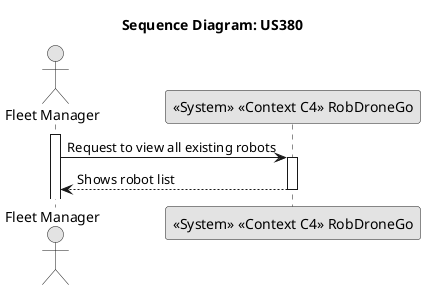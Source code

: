@startuml 
skinparam Monochrome true
skinparam PackageStyle rectangle
skinparam Shadowing false

title Sequence Diagram: US380

actor "Fleet Manager" as GM
participant "<<System>> <<Context C4>> RobDroneGo" as Sys

activate GM

GM -> Sys: Request to view all existing robots 
activate Sys

Sys --> GM: Shows robot list
deactivate Sys


@enduml
